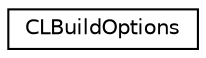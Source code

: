 digraph "Graphical Class Hierarchy"
{
 // LATEX_PDF_SIZE
  edge [fontname="Helvetica",fontsize="10",labelfontname="Helvetica",labelfontsize="10"];
  node [fontname="Helvetica",fontsize="10",shape=record];
  rankdir="LR";
  Node0 [label="CLBuildOptions",height=0.2,width=0.4,color="black", fillcolor="white", style="filled",URL="$classarm__compute_1_1_c_l_build_options.xhtml",tooltip="Build options."];
}
